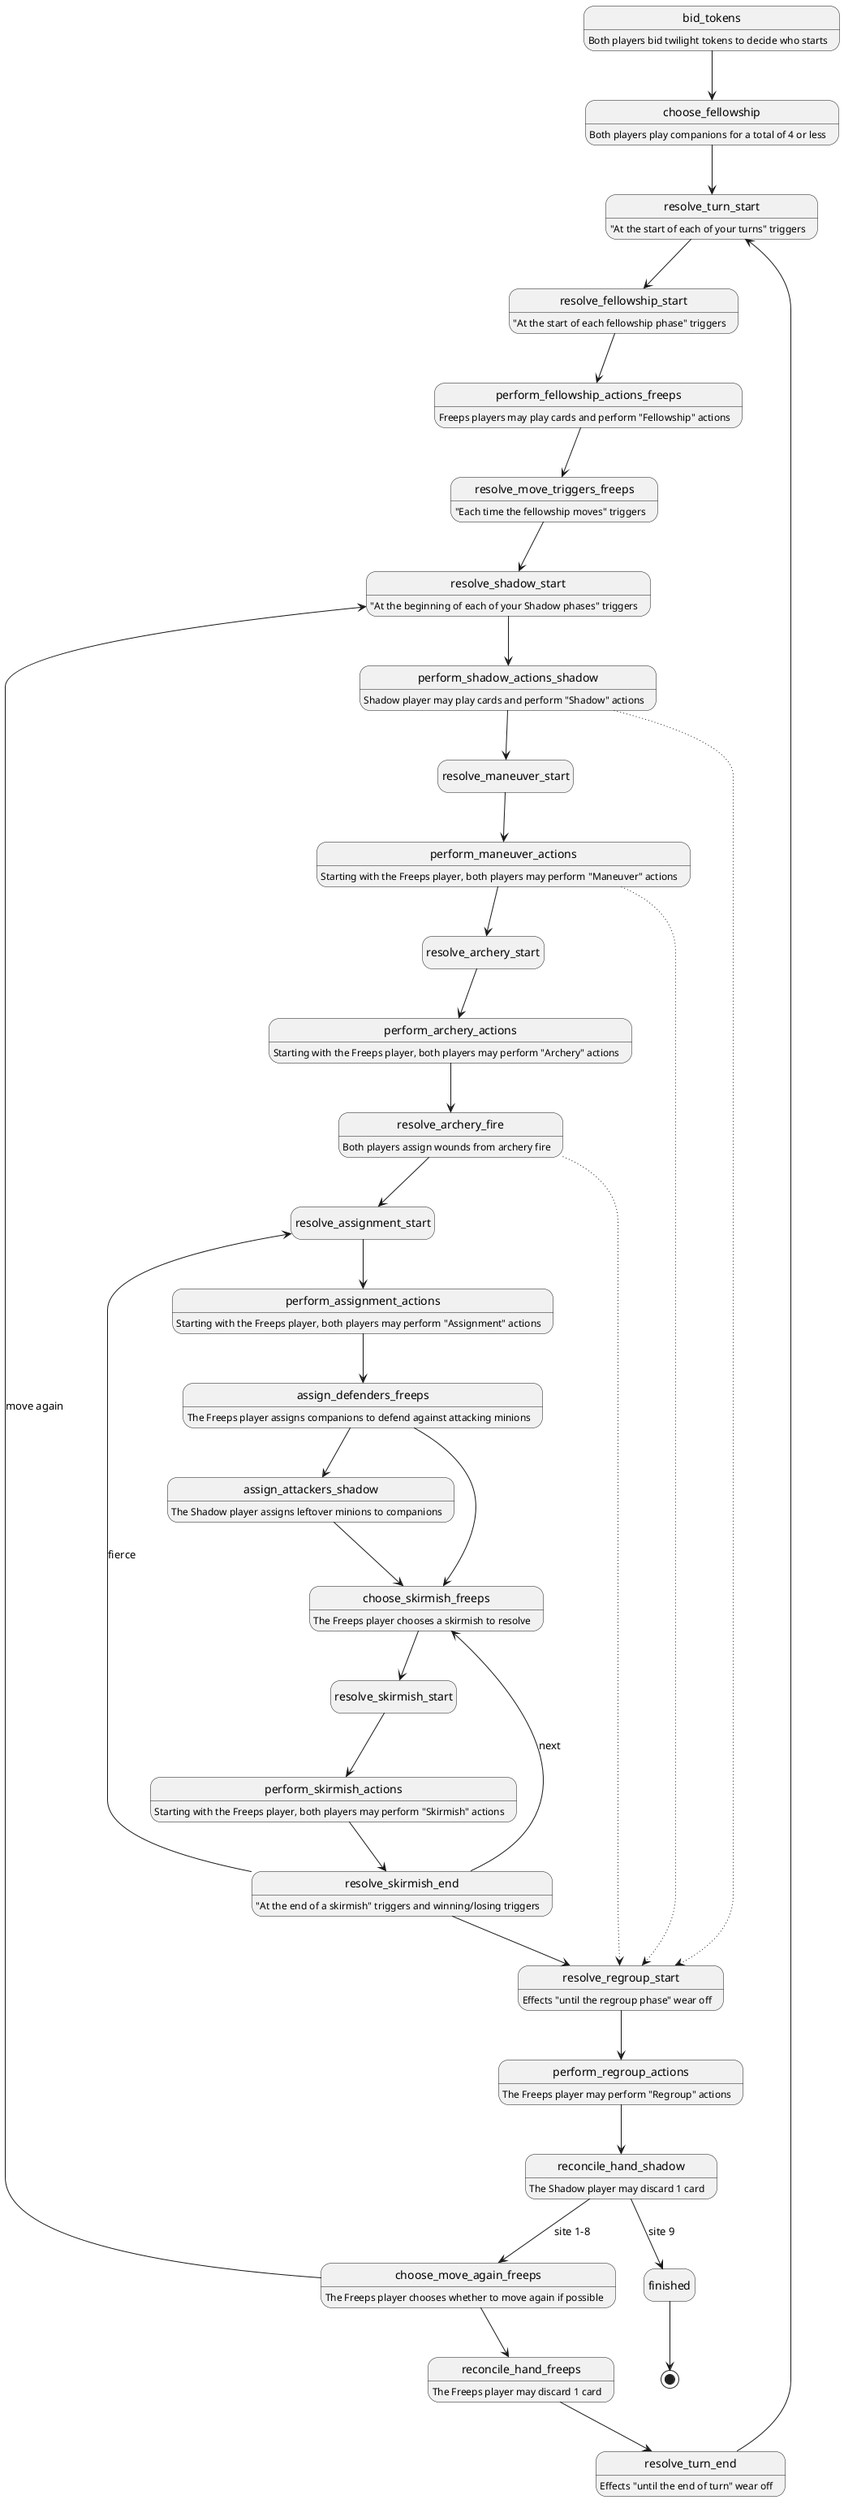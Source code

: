 @startuml
hide empty description

state bid_tokens
bid_tokens: Both players bid twilight tokens to decide who starts
bid_tokens --> choose_fellowship

state choose_fellowship
choose_fellowship: Both players play companions for a total of 4 or less
choose_fellowship --> resolve_turn_start

state resolve_turn_start
resolve_turn_start: "At the start of each of your turns" triggers
resolve_turn_start --> resolve_fellowship_start

state resolve_fellowship_start
resolve_fellowship_start: "At the start of each fellowship phase" triggers
resolve_fellowship_start --> perform_fellowship_actions_freeps

state perform_fellowship_actions_freeps
perform_fellowship_actions_freeps: Freeps players may play cards and perform "Fellowship" actions
perform_fellowship_actions_freeps --> resolve_move_triggers_freeps

state resolve_move_triggers_freeps
resolve_move_triggers_freeps: "Each time the fellowship moves" triggers
resolve_move_triggers_freeps --> resolve_shadow_start

state resolve_shadow_start
resolve_shadow_start: "At the beginning of each of your Shadow phases" triggers
resolve_shadow_start --> perform_shadow_actions_shadow

state perform_shadow_actions_shadow
perform_shadow_actions_shadow: Shadow player may play cards and perform "Shadow" actions
perform_shadow_actions_shadow --> resolve_maneuver_start
perform_shadow_actions_shadow -[dotted]-> resolve_regroup_start

state resolve_maneuver_start
resolve_maneuver_start --> perform_maneuver_actions

state perform_maneuver_actions
perform_maneuver_actions: Starting with the Freeps player, both players may perform "Maneuver" actions
perform_maneuver_actions --> resolve_archery_start
perform_maneuver_actions -[dotted]-> resolve_regroup_start

state resolve_archery_start
resolve_archery_start --> perform_archery_actions

state perform_archery_actions
perform_archery_actions: Starting with the Freeps player, both players may perform "Archery" actions
perform_archery_actions --> resolve_archery_fire

state resolve_archery_fire
resolve_archery_fire: Both players assign wounds from archery fire
resolve_archery_fire --> resolve_assignment_start
resolve_archery_fire -[dotted]-> resolve_regroup_start

state resolve_assignment_start
resolve_assignment_start --> perform_assignment_actions

state perform_assignment_actions
perform_assignment_actions: Starting with the Freeps player, both players may perform "Assignment" actions
perform_assignment_actions --> assign_defenders_freeps

state assign_defenders_freeps
assign_defenders_freeps: The Freeps player assigns companions to defend against attacking minions
assign_defenders_freeps --> assign_attackers_shadow
assign_defenders_freeps --> choose_skirmish_freeps

state assign_attackers_shadow
assign_attackers_shadow: The Shadow player assigns leftover minions to companions
assign_attackers_shadow --> choose_skirmish_freeps

state choose_skirmish_freeps
choose_skirmish_freeps: The Freeps player chooses a skirmish to resolve
choose_skirmish_freeps --> resolve_skirmish_start

state resolve_skirmish_start
resolve_skirmish_start --> perform_skirmish_actions

state perform_skirmish_actions
perform_skirmish_actions: Starting with the Freeps player, both players may perform "Skirmish" actions
perform_skirmish_actions --> resolve_skirmish_end

state resolve_skirmish_end
resolve_skirmish_end: "At the end of a skirmish" triggers and winning/losing triggers
resolve_skirmish_end --> choose_skirmish_freeps: next
resolve_skirmish_end --> resolve_assignment_start: fierce
resolve_skirmish_end --> resolve_regroup_start

state resolve_regroup_start
resolve_regroup_start: Effects "until the regroup phase" wear off
resolve_regroup_start --> perform_regroup_actions

state perform_regroup_actions
perform_regroup_actions: The Freeps player may perform "Regroup" actions
perform_regroup_actions --> reconcile_hand_shadow

state reconcile_hand_shadow
reconcile_hand_shadow: The Shadow player may discard 1 card
reconcile_hand_shadow --> choose_move_again_freeps: site 1-8
reconcile_hand_shadow --> finished: site 9

state choose_move_again_freeps
choose_move_again_freeps: The Freeps player chooses whether to move again if possible
choose_move_again_freeps --> reconcile_hand_freeps
choose_move_again_freeps --> resolve_shadow_start: move again

state reconcile_hand_freeps
reconcile_hand_freeps: The Freeps player may discard 1 card
reconcile_hand_freeps --> resolve_turn_end

state resolve_turn_end
resolve_turn_end: Effects "until the end of turn" wear off
resolve_turn_end --> resolve_turn_start

state finished
finished --> [*]



@enduml
